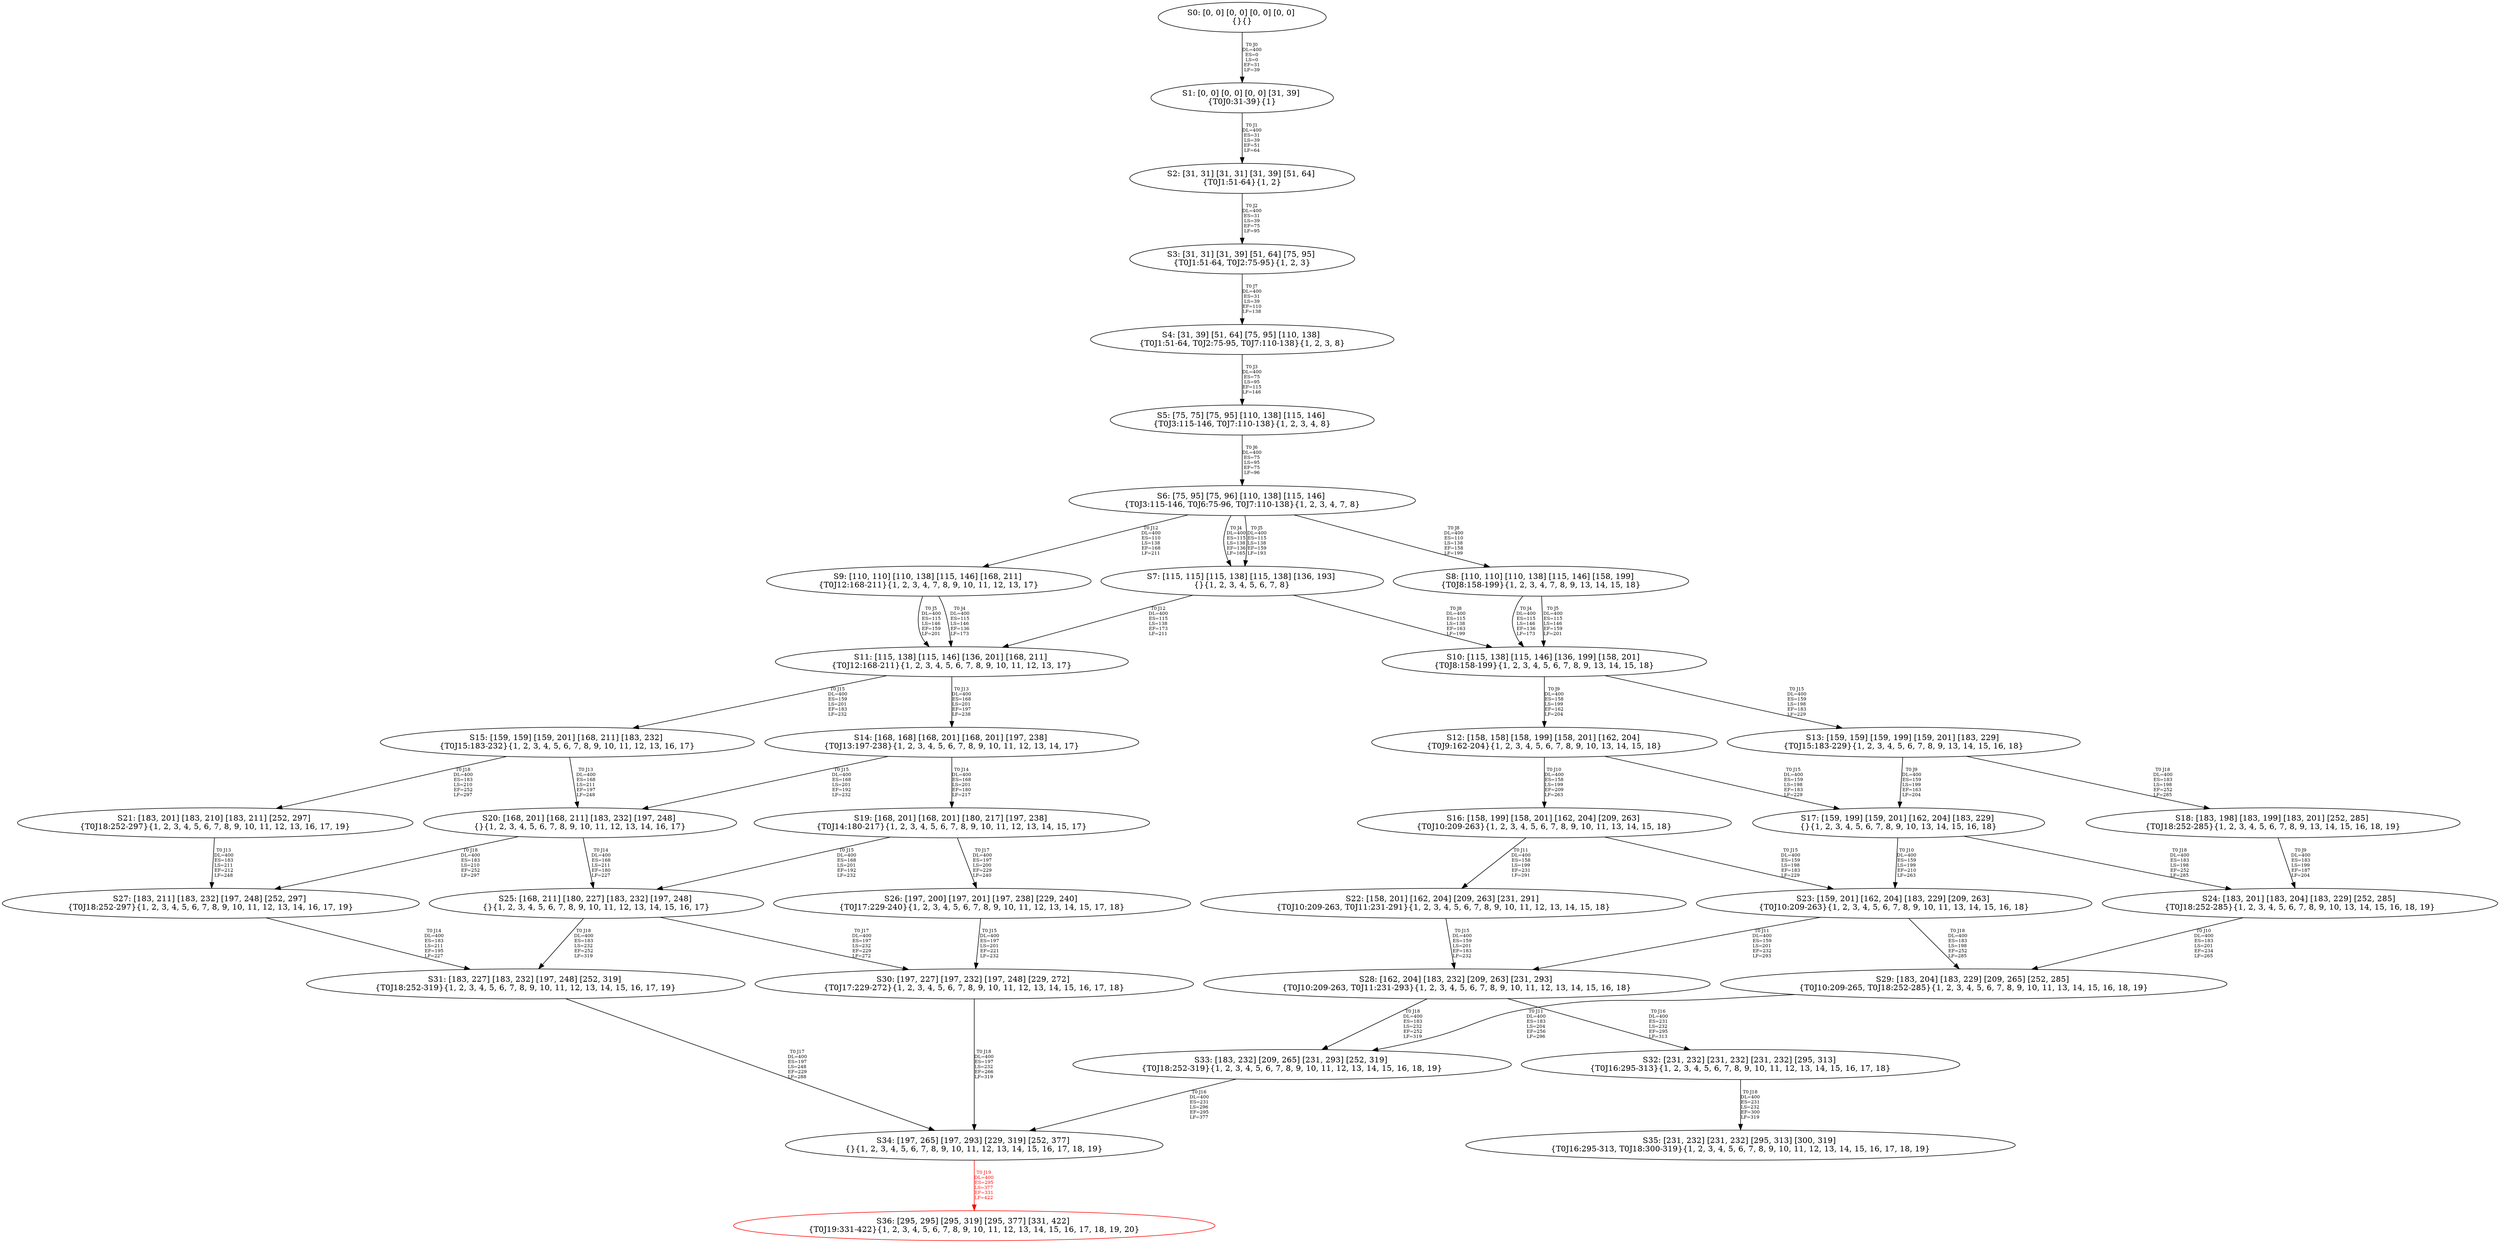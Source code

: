 digraph {
	S0[label="S0: [0, 0] [0, 0] [0, 0] [0, 0] \n{}{}"];
	S1[label="S1: [0, 0] [0, 0] [0, 0] [31, 39] \n{T0J0:31-39}{1}"];
	S2[label="S2: [31, 31] [31, 31] [31, 39] [51, 64] \n{T0J1:51-64}{1, 2}"];
	S3[label="S3: [31, 31] [31, 39] [51, 64] [75, 95] \n{T0J1:51-64, T0J2:75-95}{1, 2, 3}"];
	S4[label="S4: [31, 39] [51, 64] [75, 95] [110, 138] \n{T0J1:51-64, T0J2:75-95, T0J7:110-138}{1, 2, 3, 8}"];
	S5[label="S5: [75, 75] [75, 95] [110, 138] [115, 146] \n{T0J3:115-146, T0J7:110-138}{1, 2, 3, 4, 8}"];
	S6[label="S6: [75, 95] [75, 96] [110, 138] [115, 146] \n{T0J3:115-146, T0J6:75-96, T0J7:110-138}{1, 2, 3, 4, 7, 8}"];
	S7[label="S7: [115, 115] [115, 138] [115, 138] [136, 193] \n{}{1, 2, 3, 4, 5, 6, 7, 8}"];
	S8[label="S8: [110, 110] [110, 138] [115, 146] [158, 199] \n{T0J8:158-199}{1, 2, 3, 4, 7, 8, 9, 13, 14, 15, 18}"];
	S9[label="S9: [110, 110] [110, 138] [115, 146] [168, 211] \n{T0J12:168-211}{1, 2, 3, 4, 7, 8, 9, 10, 11, 12, 13, 17}"];
	S10[label="S10: [115, 138] [115, 146] [136, 199] [158, 201] \n{T0J8:158-199}{1, 2, 3, 4, 5, 6, 7, 8, 9, 13, 14, 15, 18}"];
	S11[label="S11: [115, 138] [115, 146] [136, 201] [168, 211] \n{T0J12:168-211}{1, 2, 3, 4, 5, 6, 7, 8, 9, 10, 11, 12, 13, 17}"];
	S12[label="S12: [158, 158] [158, 199] [158, 201] [162, 204] \n{T0J9:162-204}{1, 2, 3, 4, 5, 6, 7, 8, 9, 10, 13, 14, 15, 18}"];
	S13[label="S13: [159, 159] [159, 199] [159, 201] [183, 229] \n{T0J15:183-229}{1, 2, 3, 4, 5, 6, 7, 8, 9, 13, 14, 15, 16, 18}"];
	S14[label="S14: [168, 168] [168, 201] [168, 201] [197, 238] \n{T0J13:197-238}{1, 2, 3, 4, 5, 6, 7, 8, 9, 10, 11, 12, 13, 14, 17}"];
	S15[label="S15: [159, 159] [159, 201] [168, 211] [183, 232] \n{T0J15:183-232}{1, 2, 3, 4, 5, 6, 7, 8, 9, 10, 11, 12, 13, 16, 17}"];
	S16[label="S16: [158, 199] [158, 201] [162, 204] [209, 263] \n{T0J10:209-263}{1, 2, 3, 4, 5, 6, 7, 8, 9, 10, 11, 13, 14, 15, 18}"];
	S17[label="S17: [159, 199] [159, 201] [162, 204] [183, 229] \n{}{1, 2, 3, 4, 5, 6, 7, 8, 9, 10, 13, 14, 15, 16, 18}"];
	S18[label="S18: [183, 198] [183, 199] [183, 201] [252, 285] \n{T0J18:252-285}{1, 2, 3, 4, 5, 6, 7, 8, 9, 13, 14, 15, 16, 18, 19}"];
	S19[label="S19: [168, 201] [168, 201] [180, 217] [197, 238] \n{T0J14:180-217}{1, 2, 3, 4, 5, 6, 7, 8, 9, 10, 11, 12, 13, 14, 15, 17}"];
	S20[label="S20: [168, 201] [168, 211] [183, 232] [197, 248] \n{}{1, 2, 3, 4, 5, 6, 7, 8, 9, 10, 11, 12, 13, 14, 16, 17}"];
	S21[label="S21: [183, 201] [183, 210] [183, 211] [252, 297] \n{T0J18:252-297}{1, 2, 3, 4, 5, 6, 7, 8, 9, 10, 11, 12, 13, 16, 17, 19}"];
	S22[label="S22: [158, 201] [162, 204] [209, 263] [231, 291] \n{T0J10:209-263, T0J11:231-291}{1, 2, 3, 4, 5, 6, 7, 8, 9, 10, 11, 12, 13, 14, 15, 18}"];
	S23[label="S23: [159, 201] [162, 204] [183, 229] [209, 263] \n{T0J10:209-263}{1, 2, 3, 4, 5, 6, 7, 8, 9, 10, 11, 13, 14, 15, 16, 18}"];
	S24[label="S24: [183, 201] [183, 204] [183, 229] [252, 285] \n{T0J18:252-285}{1, 2, 3, 4, 5, 6, 7, 8, 9, 10, 13, 14, 15, 16, 18, 19}"];
	S25[label="S25: [168, 211] [180, 227] [183, 232] [197, 248] \n{}{1, 2, 3, 4, 5, 6, 7, 8, 9, 10, 11, 12, 13, 14, 15, 16, 17}"];
	S26[label="S26: [197, 200] [197, 201] [197, 238] [229, 240] \n{T0J17:229-240}{1, 2, 3, 4, 5, 6, 7, 8, 9, 10, 11, 12, 13, 14, 15, 17, 18}"];
	S27[label="S27: [183, 211] [183, 232] [197, 248] [252, 297] \n{T0J18:252-297}{1, 2, 3, 4, 5, 6, 7, 8, 9, 10, 11, 12, 13, 14, 16, 17, 19}"];
	S28[label="S28: [162, 204] [183, 232] [209, 263] [231, 293] \n{T0J10:209-263, T0J11:231-293}{1, 2, 3, 4, 5, 6, 7, 8, 9, 10, 11, 12, 13, 14, 15, 16, 18}"];
	S29[label="S29: [183, 204] [183, 229] [209, 265] [252, 285] \n{T0J10:209-265, T0J18:252-285}{1, 2, 3, 4, 5, 6, 7, 8, 9, 10, 11, 13, 14, 15, 16, 18, 19}"];
	S30[label="S30: [197, 227] [197, 232] [197, 248] [229, 272] \n{T0J17:229-272}{1, 2, 3, 4, 5, 6, 7, 8, 9, 10, 11, 12, 13, 14, 15, 16, 17, 18}"];
	S31[label="S31: [183, 227] [183, 232] [197, 248] [252, 319] \n{T0J18:252-319}{1, 2, 3, 4, 5, 6, 7, 8, 9, 10, 11, 12, 13, 14, 15, 16, 17, 19}"];
	S32[label="S32: [231, 232] [231, 232] [231, 232] [295, 313] \n{T0J16:295-313}{1, 2, 3, 4, 5, 6, 7, 8, 9, 10, 11, 12, 13, 14, 15, 16, 17, 18}"];
	S33[label="S33: [183, 232] [209, 265] [231, 293] [252, 319] \n{T0J18:252-319}{1, 2, 3, 4, 5, 6, 7, 8, 9, 10, 11, 12, 13, 14, 15, 16, 18, 19}"];
	S34[label="S34: [197, 265] [197, 293] [229, 319] [252, 377] \n{}{1, 2, 3, 4, 5, 6, 7, 8, 9, 10, 11, 12, 13, 14, 15, 16, 17, 18, 19}"];
	S35[label="S35: [231, 232] [231, 232] [295, 313] [300, 319] \n{T0J16:295-313, T0J18:300-319}{1, 2, 3, 4, 5, 6, 7, 8, 9, 10, 11, 12, 13, 14, 15, 16, 17, 18, 19}"];
	S36[label="S36: [295, 295] [295, 319] [295, 377] [331, 422] \n{T0J19:331-422}{1, 2, 3, 4, 5, 6, 7, 8, 9, 10, 11, 12, 13, 14, 15, 16, 17, 18, 19, 20}"];
	S0 -> S1[label="T0 J0\nDL=400\nES=0\nLS=0\nEF=31\nLF=39",fontsize=8];
	S1 -> S2[label="T0 J1\nDL=400\nES=31\nLS=39\nEF=51\nLF=64",fontsize=8];
	S2 -> S3[label="T0 J2\nDL=400\nES=31\nLS=39\nEF=75\nLF=95",fontsize=8];
	S3 -> S4[label="T0 J7\nDL=400\nES=31\nLS=39\nEF=110\nLF=138",fontsize=8];
	S4 -> S5[label="T0 J3\nDL=400\nES=75\nLS=95\nEF=115\nLF=146",fontsize=8];
	S5 -> S6[label="T0 J6\nDL=400\nES=75\nLS=95\nEF=75\nLF=96",fontsize=8];
	S6 -> S7[label="T0 J4\nDL=400\nES=115\nLS=138\nEF=136\nLF=165",fontsize=8];
	S6 -> S7[label="T0 J5\nDL=400\nES=115\nLS=138\nEF=159\nLF=193",fontsize=8];
	S6 -> S8[label="T0 J8\nDL=400\nES=110\nLS=138\nEF=158\nLF=199",fontsize=8];
	S6 -> S9[label="T0 J12\nDL=400\nES=110\nLS=138\nEF=168\nLF=211",fontsize=8];
	S7 -> S10[label="T0 J8\nDL=400\nES=115\nLS=138\nEF=163\nLF=199",fontsize=8];
	S7 -> S11[label="T0 J12\nDL=400\nES=115\nLS=138\nEF=173\nLF=211",fontsize=8];
	S8 -> S10[label="T0 J4\nDL=400\nES=115\nLS=146\nEF=136\nLF=173",fontsize=8];
	S8 -> S10[label="T0 J5\nDL=400\nES=115\nLS=146\nEF=159\nLF=201",fontsize=8];
	S9 -> S11[label="T0 J4\nDL=400\nES=115\nLS=146\nEF=136\nLF=173",fontsize=8];
	S9 -> S11[label="T0 J5\nDL=400\nES=115\nLS=146\nEF=159\nLF=201",fontsize=8];
	S10 -> S12[label="T0 J9\nDL=400\nES=158\nLS=199\nEF=162\nLF=204",fontsize=8];
	S10 -> S13[label="T0 J15\nDL=400\nES=159\nLS=198\nEF=183\nLF=229",fontsize=8];
	S11 -> S14[label="T0 J13\nDL=400\nES=168\nLS=201\nEF=197\nLF=238",fontsize=8];
	S11 -> S15[label="T0 J15\nDL=400\nES=159\nLS=201\nEF=183\nLF=232",fontsize=8];
	S12 -> S16[label="T0 J10\nDL=400\nES=158\nLS=199\nEF=209\nLF=263",fontsize=8];
	S12 -> S17[label="T0 J15\nDL=400\nES=159\nLS=198\nEF=183\nLF=229",fontsize=8];
	S13 -> S17[label="T0 J9\nDL=400\nES=159\nLS=199\nEF=163\nLF=204",fontsize=8];
	S13 -> S18[label="T0 J18\nDL=400\nES=183\nLS=198\nEF=252\nLF=285",fontsize=8];
	S14 -> S19[label="T0 J14\nDL=400\nES=168\nLS=201\nEF=180\nLF=217",fontsize=8];
	S14 -> S20[label="T0 J15\nDL=400\nES=168\nLS=201\nEF=192\nLF=232",fontsize=8];
	S15 -> S20[label="T0 J13\nDL=400\nES=168\nLS=211\nEF=197\nLF=248",fontsize=8];
	S15 -> S21[label="T0 J18\nDL=400\nES=183\nLS=210\nEF=252\nLF=297",fontsize=8];
	S16 -> S22[label="T0 J11\nDL=400\nES=158\nLS=199\nEF=231\nLF=291",fontsize=8];
	S16 -> S23[label="T0 J15\nDL=400\nES=159\nLS=198\nEF=183\nLF=229",fontsize=8];
	S17 -> S23[label="T0 J10\nDL=400\nES=159\nLS=199\nEF=210\nLF=263",fontsize=8];
	S17 -> S24[label="T0 J18\nDL=400\nES=183\nLS=198\nEF=252\nLF=285",fontsize=8];
	S18 -> S24[label="T0 J9\nDL=400\nES=183\nLS=199\nEF=187\nLF=204",fontsize=8];
	S19 -> S25[label="T0 J15\nDL=400\nES=168\nLS=201\nEF=192\nLF=232",fontsize=8];
	S19 -> S26[label="T0 J17\nDL=400\nES=197\nLS=200\nEF=229\nLF=240",fontsize=8];
	S20 -> S25[label="T0 J14\nDL=400\nES=168\nLS=211\nEF=180\nLF=227",fontsize=8];
	S20 -> S27[label="T0 J18\nDL=400\nES=183\nLS=210\nEF=252\nLF=297",fontsize=8];
	S21 -> S27[label="T0 J13\nDL=400\nES=183\nLS=211\nEF=212\nLF=248",fontsize=8];
	S22 -> S28[label="T0 J15\nDL=400\nES=159\nLS=201\nEF=183\nLF=232",fontsize=8];
	S23 -> S28[label="T0 J11\nDL=400\nES=159\nLS=201\nEF=232\nLF=293",fontsize=8];
	S23 -> S29[label="T0 J18\nDL=400\nES=183\nLS=198\nEF=252\nLF=285",fontsize=8];
	S24 -> S29[label="T0 J10\nDL=400\nES=183\nLS=201\nEF=234\nLF=265",fontsize=8];
	S25 -> S30[label="T0 J17\nDL=400\nES=197\nLS=232\nEF=229\nLF=272",fontsize=8];
	S25 -> S31[label="T0 J18\nDL=400\nES=183\nLS=232\nEF=252\nLF=319",fontsize=8];
	S26 -> S30[label="T0 J15\nDL=400\nES=197\nLS=201\nEF=221\nLF=232",fontsize=8];
	S27 -> S31[label="T0 J14\nDL=400\nES=183\nLS=211\nEF=195\nLF=227",fontsize=8];
	S28 -> S32[label="T0 J16\nDL=400\nES=231\nLS=232\nEF=295\nLF=313",fontsize=8];
	S28 -> S33[label="T0 J18\nDL=400\nES=183\nLS=232\nEF=252\nLF=319",fontsize=8];
	S29 -> S33[label="T0 J11\nDL=400\nES=183\nLS=204\nEF=256\nLF=296",fontsize=8];
	S30 -> S34[label="T0 J18\nDL=400\nES=197\nLS=232\nEF=266\nLF=319",fontsize=8];
	S31 -> S34[label="T0 J17\nDL=400\nES=197\nLS=248\nEF=229\nLF=288",fontsize=8];
	S32 -> S35[label="T0 J18\nDL=400\nES=231\nLS=232\nEF=300\nLF=319",fontsize=8];
	S33 -> S34[label="T0 J16\nDL=400\nES=231\nLS=296\nEF=295\nLF=377",fontsize=8];
	S34 -> S36[label="T0 J19\nDL=400\nES=295\nLS=377\nEF=331\nLF=422",color=Red,fontcolor=Red,fontsize=8];
S36[color=Red];
}
